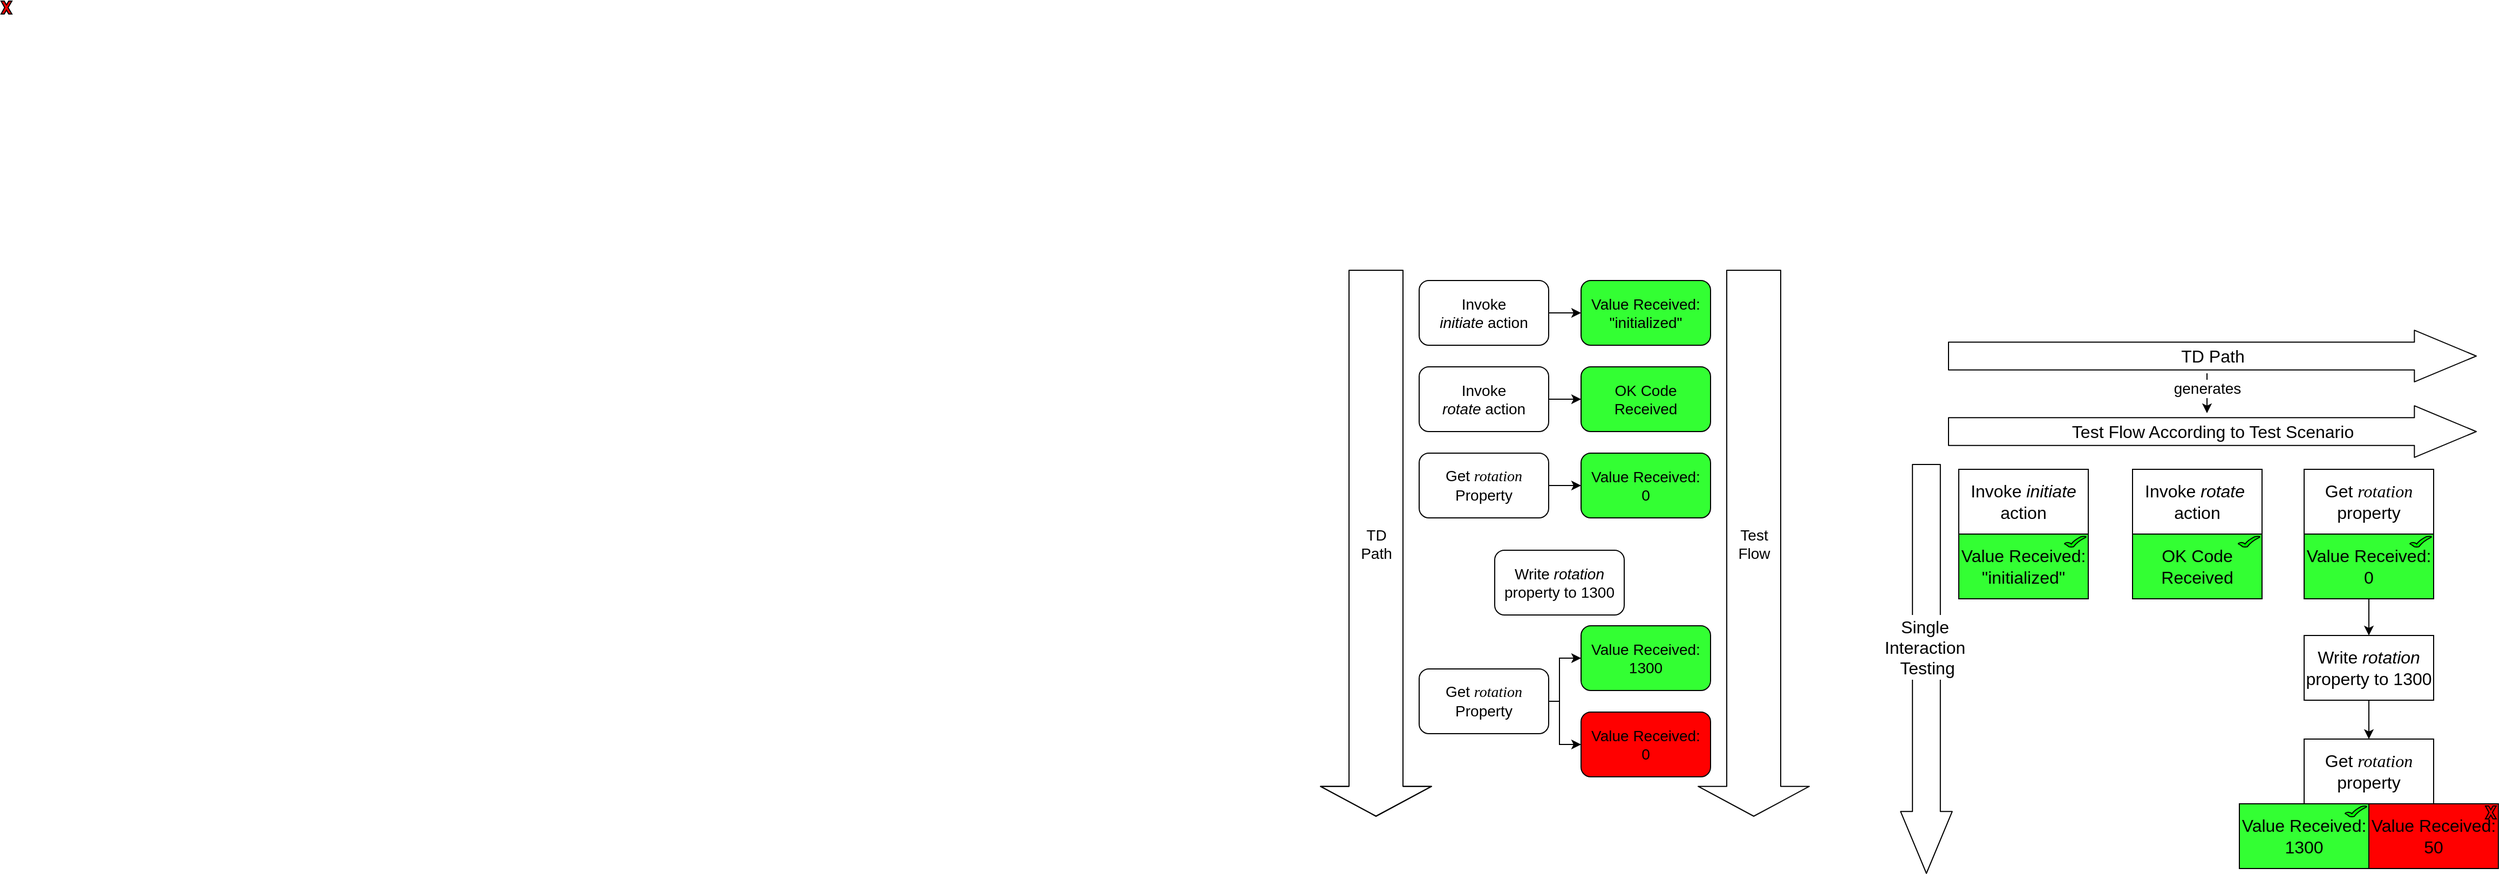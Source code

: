 <mxfile userAgent="Mozilla/5.0 (X11; Linux x86_64) AppleWebKit/537.36 (KHTML, like Gecko) draw.io/6.8.0 Chrome/59.0.307.115 Electron/1.8.6 Safari/537.36" version="8.6.3" editor="www.draw.io" type="device"><diagram id="a7b3130f-5579-bebb-55f2-1e88ee31fbd1" name="Page-1"><mxGraphModel dx="2343" dy="1112" grid="1" gridSize="10" guides="1" tooltips="1" connect="1" arrows="1" fold="1" page="0" pageScale="1" pageWidth="3300" pageHeight="4681" background="#ffffff" math="0" shadow="0"><root><mxCell id="0"/><mxCell id="1" parent="0"/><mxCell id="2" value="&lt;font style=&quot;font-size: 14px&quot;&gt;Get&amp;nbsp;&lt;font face=&quot;Verdana&quot; style=&quot;font-size: 14px&quot;&gt;&lt;i style=&quot;font-size: 14px;&quot;&gt;rotation&lt;/i&gt;&lt;/font&gt; Property&lt;/font&gt;" style="rounded=1;whiteSpace=wrap;html=1;fontSize=14;" parent="1" vertex="1"><mxGeometry x="160" y="280" width="120" height="60" as="geometry"/></mxCell><mxCell id="3" value="&lt;font style=&quot;font-size: 14px&quot;&gt;Value Received:&lt;br style=&quot;font-size: 14px;&quot;&gt;0&lt;/font&gt;&lt;br style=&quot;font-size: 14px;&quot;&gt;" style="rounded=1;whiteSpace=wrap;html=1;fillColor=#33FF33;fontSize=14;" parent="1" vertex="1"><mxGeometry x="310" y="280" width="120" height="60" as="geometry"/></mxCell><mxCell id="4" value="" style="endArrow=classic;html=1;entryX=0;entryY=0.5;exitX=1;exitY=0.5;fontSize=14;" parent="1" source="2" target="3" edge="1"><mxGeometry width="50" height="50" relative="1" as="geometry"><mxPoint x="260" y="410" as="sourcePoint"/><mxPoint x="310" y="360" as="targetPoint"/></mxGeometry></mxCell><mxCell id="5" value="Write &lt;i style=&quot;font-size: 14px;&quot;&gt;rotation &lt;/i&gt;property to 1300" style="rounded=1;whiteSpace=wrap;html=1;fontSize=14;" parent="1" vertex="1"><mxGeometry x="230" y="370" width="120" height="60" as="geometry"/></mxCell><mxCell id="31" style="edgeStyle=orthogonalEdgeStyle;rounded=0;html=1;entryX=0;entryY=0.5;jettySize=auto;orthogonalLoop=1;strokeColor=#000000;fontSize=14;" parent="1" source="6" target="30" edge="1"><mxGeometry relative="1" as="geometry"><Array as="points"><mxPoint x="290" y="510"/><mxPoint x="290" y="470"/></Array></mxGeometry></mxCell><mxCell id="32" style="edgeStyle=orthogonalEdgeStyle;rounded=0;html=1;entryX=0;entryY=0.5;jettySize=auto;orthogonalLoop=1;strokeColor=#000000;fontSize=14;" parent="1" source="6" target="7" edge="1"><mxGeometry relative="1" as="geometry"><Array as="points"><mxPoint x="290" y="510"/><mxPoint x="290" y="550"/></Array></mxGeometry></mxCell><mxCell id="6" value="Get&amp;nbsp;&lt;font face=&quot;Verdana&quot; style=&quot;font-size: 14px;&quot;&gt;&lt;i style=&quot;font-size: 14px;&quot;&gt;rotation&lt;/i&gt;&lt;/font&gt; Property" style="rounded=1;whiteSpace=wrap;html=1;fontSize=14;" parent="1" vertex="1"><mxGeometry x="160" y="480" width="120" height="60" as="geometry"/></mxCell><mxCell id="7" value="Value Received:&lt;br style=&quot;font-size: 14px;&quot;&gt;0&lt;br style=&quot;font-size: 14px;&quot;&gt;" style="rounded=1;whiteSpace=wrap;html=1;fillColor=#FF0000;fontSize=14;" parent="1" vertex="1"><mxGeometry x="310" y="520" width="120" height="60" as="geometry"/></mxCell><mxCell id="9" value="Test&lt;br style=&quot;font-size: 14px;&quot;&gt;Flow&lt;br style=&quot;font-size: 14px;&quot;&gt;" style="shape=flexArrow;endArrow=classic;html=1;fillColor=#ffffff;width=50;endSize=8.88;endWidth=52;fontSize=14;" parent="1" edge="1"><mxGeometry width="50" height="50" relative="1" as="geometry"><mxPoint x="470" y="110" as="sourcePoint"/><mxPoint x="470" y="617" as="targetPoint"/></mxGeometry></mxCell><mxCell id="24" value="Invoke &lt;i&gt;initiate&amp;nbsp;&lt;/i&gt;action" style="rounded=1;whiteSpace=wrap;html=1;fontSize=14;" parent="1" vertex="1"><mxGeometry x="160" y="120" width="120" height="60" as="geometry"/></mxCell><mxCell id="25" value="Value Received:&lt;br&gt;&quot;initialized&quot;&lt;br&gt;" style="rounded=1;whiteSpace=wrap;html=1;fontSize=14;fillColor=#33FF33;" parent="1" vertex="1"><mxGeometry x="310" y="120" width="120" height="60" as="geometry"/></mxCell><mxCell id="26" value="" style="endArrow=classic;html=1;entryX=0;entryY=0.5;exitX=1;exitY=0.5;fontSize=14;" parent="1" source="24" target="25" edge="1"><mxGeometry width="50" height="50" relative="1" as="geometry"><mxPoint x="290" y="160" as="sourcePoint"/><mxPoint x="310.2" y="150.2" as="targetPoint"/></mxGeometry></mxCell><mxCell id="27" value="Invoke &lt;i&gt;rotate&amp;nbsp;&lt;/i&gt;action" style="rounded=1;whiteSpace=wrap;html=1;fontSize=14;" parent="1" vertex="1"><mxGeometry x="160" y="200" width="120" height="60" as="geometry"/></mxCell><mxCell id="28" value="OK Code Received" style="rounded=1;whiteSpace=wrap;html=1;fontSize=14;fillColor=#33FF33;" parent="1" vertex="1"><mxGeometry x="310" y="200" width="120" height="60" as="geometry"/></mxCell><mxCell id="29" value="" style="endArrow=classic;html=1;entryX=0;entryY=0.5;exitX=1;exitY=0.5;fontSize=14;" parent="1" source="27" target="28" edge="1"><mxGeometry width="50" height="50" relative="1" as="geometry"><mxPoint x="290" y="240" as="sourcePoint"/><mxPoint x="310.2" y="230.2" as="targetPoint"/></mxGeometry></mxCell><mxCell id="30" value="Value Received:&lt;br style=&quot;font-size: 14px&quot;&gt;1300&lt;br style=&quot;font-size: 14px&quot;&gt;" style="rounded=1;whiteSpace=wrap;html=1;fillColor=#33FF33;fontSize=14;" parent="1" vertex="1"><mxGeometry x="310" y="440" width="120" height="60" as="geometry"/></mxCell><mxCell id="33" value="TD&lt;br&gt;Path&lt;br style=&quot;font-size: 14px&quot;&gt;" style="shape=flexArrow;endArrow=classic;html=1;fillColor=#ffffff;width=50;endSize=8.88;endWidth=52;fontSize=14;" parent="1" edge="1"><mxGeometry width="50" height="50" relative="1" as="geometry"><mxPoint x="120" y="110" as="sourcePoint"/><mxPoint x="120" y="617.0" as="targetPoint"/><Array as="points"><mxPoint x="120" y="360"/></Array></mxGeometry></mxCell><mxCell id="42" value="Test Flow According to Test Scenario&lt;br style=&quot;font-size: 16px;&quot;&gt;" style="shape=flexArrow;endArrow=classic;html=1;fillColor=#ffffff;width=25.833;endSize=18.775;endWidth=20.972;fontSize=16;" parent="1" edge="1"><mxGeometry width="50" height="50" relative="1" as="geometry"><mxPoint x="650" y="260" as="sourcePoint"/><mxPoint x="1140" y="260" as="targetPoint"/></mxGeometry></mxCell><mxCell id="51" value="&lt;span&gt;&amp;nbsp;Invoke&amp;nbsp;&lt;/span&gt;&lt;i&gt;initiate&amp;nbsp;&lt;br&gt;&lt;/i&gt;&lt;span&gt;action&lt;/span&gt;" style="rounded=0;whiteSpace=wrap;html=1;fillColor=#ffffff;fontSize=16;strokeColor=#000000;" parent="1" vertex="1"><mxGeometry x="660" y="295" width="120" height="60" as="geometry"/></mxCell><mxCell id="52" value="&lt;span&gt;Value Received:&lt;/span&gt;&lt;br&gt;&lt;span&gt;&quot;initialized&quot;&lt;/span&gt;" style="rounded=0;whiteSpace=wrap;html=1;fillColor=#33FF33;fontSize=16;" parent="1" vertex="1"><mxGeometry x="660" y="355" width="120" height="60" as="geometry"/></mxCell><mxCell id="53" value="&lt;span&gt;Invoke&amp;nbsp;&lt;/span&gt;&lt;i&gt;rotate&amp;nbsp;&lt;br&gt;&lt;/i&gt;&lt;span&gt;action&lt;/span&gt;" style="rounded=0;whiteSpace=wrap;html=1;fillColor=#ffffff;fontSize=16;strokeColor=#000000;" parent="1" vertex="1"><mxGeometry x="821" y="295" width="120" height="60" as="geometry"/></mxCell><mxCell id="54" value="&lt;span&gt;OK Code Received&lt;/span&gt;" style="rounded=0;whiteSpace=wrap;html=1;fillColor=#33FF33;fontSize=16;" parent="1" vertex="1"><mxGeometry x="821" y="355" width="120" height="60" as="geometry"/></mxCell><mxCell id="55" value="&lt;span&gt;Get&amp;nbsp;&lt;/span&gt;&lt;font face=&quot;Verdana&quot;&gt;&lt;i&gt;rotation&lt;br&gt;&lt;/i&gt;&lt;/font&gt;&lt;span&gt;property&lt;/span&gt;" style="rounded=0;whiteSpace=wrap;html=1;fillColor=#ffffff;fontSize=16;strokeColor=#000000;" parent="1" vertex="1"><mxGeometry x="980" y="295" width="120" height="60" as="geometry"/></mxCell><mxCell id="70" style="edgeStyle=orthogonalEdgeStyle;rounded=0;html=1;exitX=0.5;exitY=1;entryX=0.5;entryY=0;startArrow=none;startFill=0;endArrow=classic;endFill=1;jettySize=auto;orthogonalLoop=1;strokeColor=#000000;fontSize=16;" parent="1" source="56" target="57" edge="1"><mxGeometry relative="1" as="geometry"/></mxCell><mxCell id="56" value="&lt;span&gt;Value Received:&lt;/span&gt;&lt;br&gt;&lt;span&gt;0&lt;/span&gt;" style="rounded=0;whiteSpace=wrap;html=1;fillColor=#33FF33;fontSize=16;" parent="1" vertex="1"><mxGeometry x="980" y="355" width="120" height="60" as="geometry"/></mxCell><mxCell id="71" style="edgeStyle=orthogonalEdgeStyle;rounded=0;html=1;exitX=0.5;exitY=1;entryX=0.5;entryY=0;startArrow=none;startFill=0;endArrow=classic;endFill=1;jettySize=auto;orthogonalLoop=1;strokeColor=#000000;fontSize=16;" parent="1" source="57" target="58" edge="1"><mxGeometry relative="1" as="geometry"/></mxCell><mxCell id="57" value="&lt;span&gt;Write&amp;nbsp;&lt;/span&gt;&lt;i&gt;rotation&lt;br&gt;&lt;/i&gt;&lt;span&gt;property to 1300&lt;/span&gt;" style="rounded=0;whiteSpace=wrap;html=1;fillColor=#ffffff;fontSize=16;strokeColor=#000000;" parent="1" vertex="1"><mxGeometry x="980" y="449" width="120" height="60" as="geometry"/></mxCell><mxCell id="58" value="&lt;span&gt;Get&amp;nbsp;&lt;/span&gt;&lt;font face=&quot;Verdana&quot;&gt;&lt;i&gt;rotation&lt;br&gt;&lt;/i&gt;&lt;/font&gt;&lt;span&gt;property&lt;/span&gt;&lt;br&gt;" style="rounded=0;whiteSpace=wrap;html=1;fillColor=#ffffff;fontSize=16;strokeColor=#000000;" parent="1" vertex="1"><mxGeometry x="980" y="545" width="120" height="60" as="geometry"/></mxCell><mxCell id="59" value="&lt;span&gt;Value Received:&lt;/span&gt;&lt;br&gt;&lt;span&gt;1300&lt;/span&gt;" style="rounded=0;whiteSpace=wrap;html=1;fillColor=#33FF33;fontSize=16;" parent="1" vertex="1"><mxGeometry x="920" y="605" width="120" height="60" as="geometry"/></mxCell><mxCell id="60" value="&lt;span&gt;Value Received:&lt;/span&gt;&lt;br&gt;&lt;span&gt;50&lt;/span&gt;" style="rounded=0;whiteSpace=wrap;html=1;fillColor=#FF0000;fontSize=16;" parent="1" vertex="1"><mxGeometry x="1040" y="605" width="120" height="60" as="geometry"/></mxCell><mxCell id="67" value="TD Path&lt;br style=&quot;font-size: 16px&quot;&gt;" style="shape=flexArrow;endArrow=classic;html=1;fillColor=#ffffff;width=25.833;endSize=18.775;endWidth=20.972;fontSize=16;" parent="1" edge="1"><mxGeometry width="50" height="50" relative="1" as="geometry"><mxPoint x="650" y="190" as="sourcePoint"/><mxPoint x="1140.0" y="190" as="targetPoint"/></mxGeometry></mxCell><mxCell id="68" value="generates" style="endArrow=none;html=1;strokeColor=#000000;fontSize=14;startArrow=classic;startFill=1;endFill=0;" parent="1" edge="1"><mxGeometry x="0.243" width="50" height="50" relative="1" as="geometry"><mxPoint x="890" y="243" as="sourcePoint"/><mxPoint x="890" y="206" as="targetPoint"/><mxPoint as="offset"/></mxGeometry></mxCell><mxCell id="69" value="&lt;br&gt;&lt;br style=&quot;font-size: 16px&quot;&gt;" style="shape=flexArrow;endArrow=classic;html=1;fillColor=#ffffff;width=25.833;endSize=18.775;endWidth=20.972;fontSize=16;" parent="1" edge="1"><mxGeometry width="50" height="50" relative="1" as="geometry"><mxPoint x="630" y="290" as="sourcePoint"/><mxPoint x="630" y="670" as="targetPoint"/></mxGeometry></mxCell><mxCell id="72" value="Single&amp;nbsp;&lt;br&gt;Interaction&amp;nbsp;&lt;br&gt;Testing&lt;br&gt;" style="text;html=1;strokeColor=none;fillColor=#ffffff;align=center;verticalAlign=middle;whiteSpace=wrap;rounded=0;fontSize=16;" parent="1" vertex="1"><mxGeometry x="586" y="430" width="90" height="60" as="geometry"/></mxCell><mxCell id="73" value="" style="verticalLabelPosition=bottom;verticalAlign=top;html=1;shape=mxgraph.basic.x;rounded=0;shadow=0;fillColor=#FF0000;fontSize=14;" vertex="1" parent="1"><mxGeometry x="1148" y="607" width="10" height="12" as="geometry"/></mxCell><mxCell id="74" value="" style="verticalLabelPosition=bottom;verticalAlign=top;html=1;shape=mxgraph.basic.tick;rounded=0;shadow=0;fillColor=#00FF00;fontSize=14;" vertex="1" parent="1"><mxGeometry x="1078" y="357" width="20" height="10" as="geometry"/></mxCell><mxCell id="77" value="" style="verticalLabelPosition=bottom;verticalAlign=top;html=1;shape=mxgraph.basic.tick;rounded=0;shadow=0;fillColor=#00FF00;fontSize=14;" vertex="1" parent="1"><mxGeometry x="919" y="357" width="20" height="10" as="geometry"/></mxCell><mxCell id="78" value="" style="verticalLabelPosition=bottom;verticalAlign=top;html=1;shape=mxgraph.basic.tick;rounded=0;shadow=0;fillColor=#00FF00;fontSize=14;" vertex="1" parent="1"><mxGeometry x="758" y="357" width="20" height="10" as="geometry"/></mxCell><mxCell id="79" value="" style="verticalLabelPosition=bottom;verticalAlign=top;html=1;shape=mxgraph.basic.tick;rounded=0;shadow=0;fillColor=#00FF00;fontSize=14;" vertex="1" parent="1"><mxGeometry x="1018" y="607" width="20" height="10" as="geometry"/></mxCell><mxCell id="82" value="" style="verticalLabelPosition=bottom;verticalAlign=top;html=1;shape=mxgraph.basic.x;rounded=0;shadow=0;fillColor=#FF0000;fontSize=14;" vertex="1" parent="1"><mxGeometry x="-1154" y="-139" width="10" height="12" as="geometry"/></mxCell></root></mxGraphModel></diagram></mxfile>